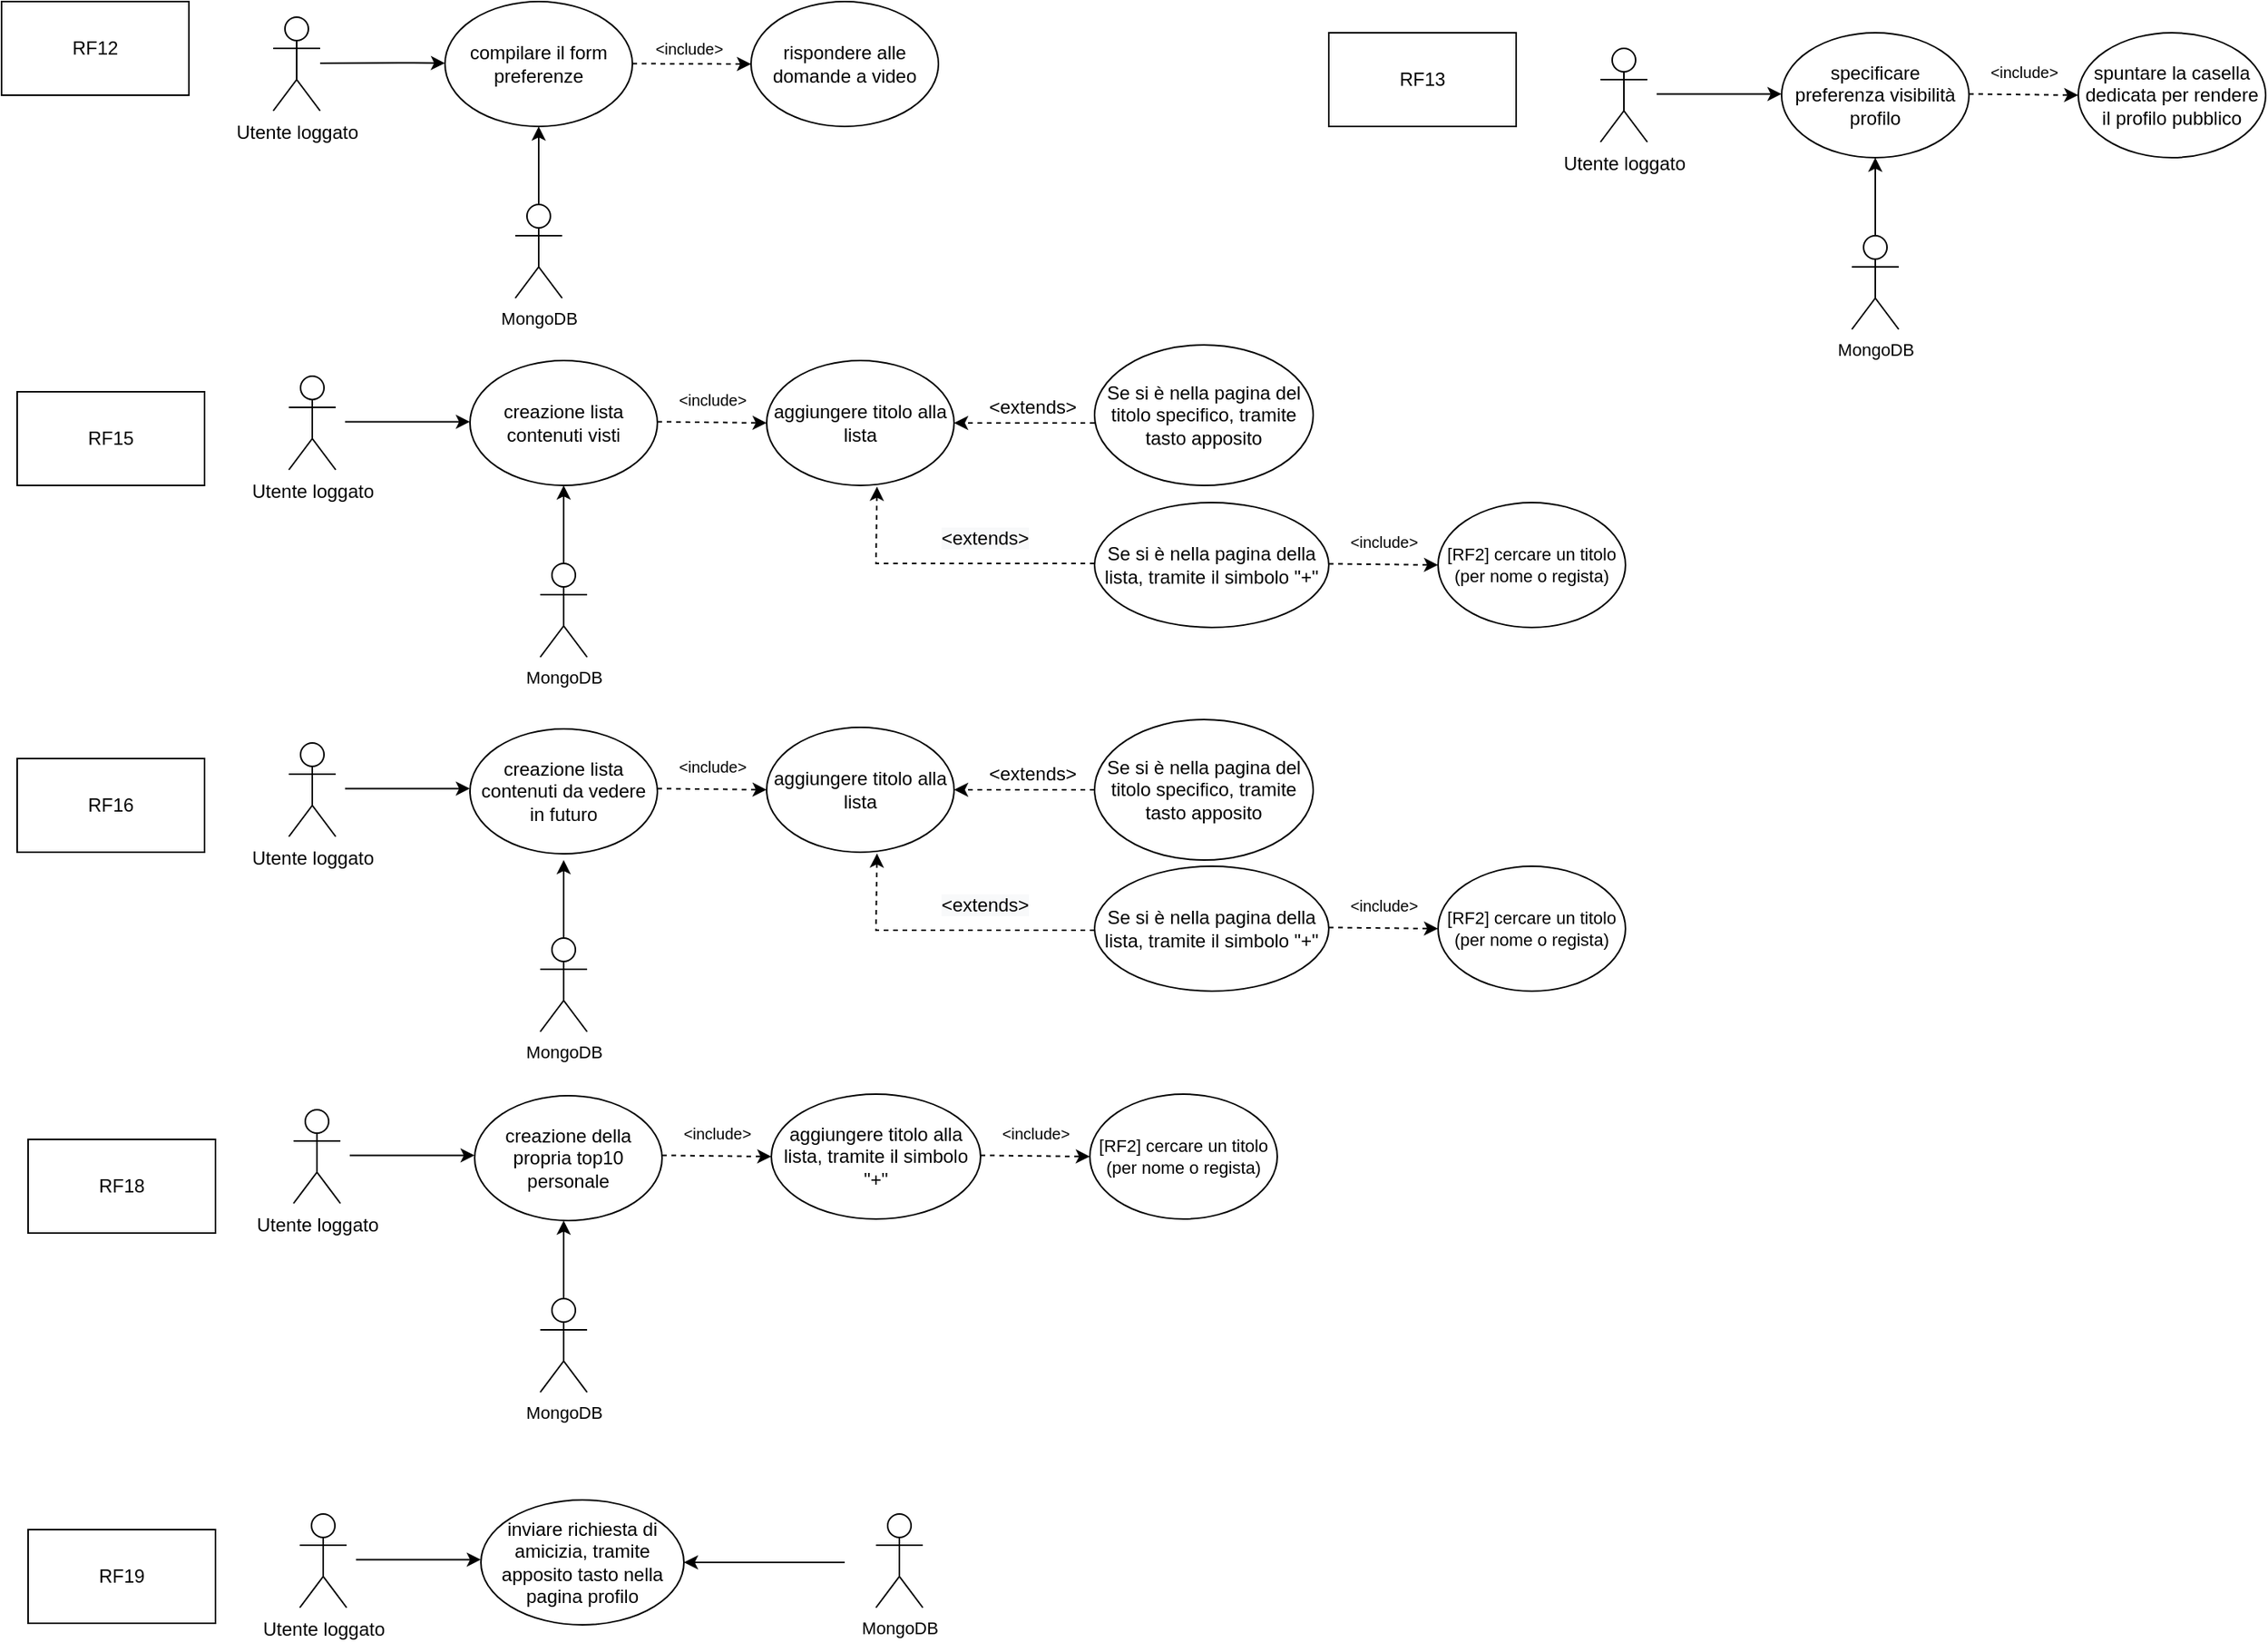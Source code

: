 <mxfile version="20.5.1" type="github">
  <diagram id="cgUuFQFdSpiGEiJiPskD" name="Pagina-1">
    <mxGraphModel dx="1256" dy="1016" grid="1" gridSize="10" guides="1" tooltips="1" connect="1" arrows="1" fold="1" page="1" pageScale="1" pageWidth="827" pageHeight="1169" math="0" shadow="0">
      <root>
        <mxCell id="0" />
        <mxCell id="1" parent="0" />
        <mxCell id="hTEOKCXMbIrAF3QXcVuG-1" value="Utente loggato" style="shape=umlActor;verticalLabelPosition=bottom;verticalAlign=top;html=1;outlineConnect=0;" parent="1" vertex="1">
          <mxGeometry x="184" y="20" width="30" height="60" as="geometry" />
        </mxCell>
        <mxCell id="hTEOKCXMbIrAF3QXcVuG-3" value="Utente loggato" style="shape=umlActor;verticalLabelPosition=bottom;verticalAlign=top;html=1;outlineConnect=0;" parent="1" vertex="1">
          <mxGeometry x="1034" y="40" width="30" height="60" as="geometry" />
        </mxCell>
        <mxCell id="hTEOKCXMbIrAF3QXcVuG-6" value="compilare il form preferenze" style="ellipse;whiteSpace=wrap;html=1;" parent="1" vertex="1">
          <mxGeometry x="294" y="10" width="120" height="80" as="geometry" />
        </mxCell>
        <mxCell id="hTEOKCXMbIrAF3QXcVuG-7" value="specificare preferenza visibilità profilo" style="ellipse;whiteSpace=wrap;html=1;" parent="1" vertex="1">
          <mxGeometry x="1150" y="30" width="120" height="80" as="geometry" />
        </mxCell>
        <mxCell id="hTEOKCXMbIrAF3QXcVuG-8" value="RF12" style="rounded=0;whiteSpace=wrap;html=1;" parent="1" vertex="1">
          <mxGeometry x="10" y="10" width="120" height="60" as="geometry" />
        </mxCell>
        <mxCell id="hTEOKCXMbIrAF3QXcVuG-9" value="RF13" style="rounded=0;whiteSpace=wrap;html=1;" parent="1" vertex="1">
          <mxGeometry x="860" y="30" width="120" height="60" as="geometry" />
        </mxCell>
        <mxCell id="hTEOKCXMbIrAF3QXcVuG-10" value="" style="endArrow=classic;html=1;rounded=0;" parent="1" edge="1">
          <mxGeometry width="50" height="50" relative="1" as="geometry">
            <mxPoint x="1070" y="69.23" as="sourcePoint" />
            <mxPoint x="1150" y="69.23" as="targetPoint" />
          </mxGeometry>
        </mxCell>
        <mxCell id="hTEOKCXMbIrAF3QXcVuG-12" value="" style="endArrow=classic;html=1;rounded=0;" parent="1" edge="1">
          <mxGeometry width="50" height="50" relative="1" as="geometry">
            <mxPoint x="214" y="49.46" as="sourcePoint" />
            <mxPoint x="294" y="49.46" as="targetPoint" />
            <Array as="points">
              <mxPoint x="274" y="49.23" />
            </Array>
          </mxGeometry>
        </mxCell>
        <mxCell id="hTEOKCXMbIrAF3QXcVuG-16" value="" style="endArrow=classic;html=1;rounded=0;dashed=1;" parent="1" edge="1">
          <mxGeometry width="50" height="50" relative="1" as="geometry">
            <mxPoint x="414" y="49.76" as="sourcePoint" />
            <mxPoint x="490" y="50" as="targetPoint" />
          </mxGeometry>
        </mxCell>
        <mxCell id="hTEOKCXMbIrAF3QXcVuG-17" value="&lt;font style=&quot;font-size: 10px;&quot;&gt;&amp;lt;include&amp;gt;&lt;/font&gt;" style="text;html=1;align=center;verticalAlign=middle;resizable=0;points=[];autosize=1;strokeColor=none;fillColor=none;" parent="1" vertex="1">
          <mxGeometry x="415" y="25" width="70" height="30" as="geometry" />
        </mxCell>
        <mxCell id="hTEOKCXMbIrAF3QXcVuG-18" value="&lt;font style=&quot;font-size: 12px;&quot;&gt;spuntare la casella dedicata per rendere il profilo pubblico&lt;/font&gt;" style="ellipse;whiteSpace=wrap;html=1;fontSize=10;" parent="1" vertex="1">
          <mxGeometry x="1340" y="30" width="120" height="80" as="geometry" />
        </mxCell>
        <mxCell id="hTEOKCXMbIrAF3QXcVuG-19" value="&lt;font style=&quot;font-size: 10px;&quot;&gt;&amp;lt;include&amp;gt;&lt;/font&gt;" style="text;html=1;align=center;verticalAlign=middle;resizable=0;points=[];autosize=1;strokeColor=none;fillColor=none;" parent="1" vertex="1">
          <mxGeometry x="1270" y="40" width="70" height="30" as="geometry" />
        </mxCell>
        <mxCell id="hTEOKCXMbIrAF3QXcVuG-20" value="" style="endArrow=classic;html=1;rounded=0;dashed=1;fontSize=10;entryX=1;entryY=1;entryDx=0;entryDy=0;entryPerimeter=0;" parent="1" target="hTEOKCXMbIrAF3QXcVuG-19" edge="1">
          <mxGeometry width="50" height="50" relative="1" as="geometry">
            <mxPoint x="1270" y="69.2" as="sourcePoint" />
            <mxPoint x="1330" y="69.2" as="targetPoint" />
          </mxGeometry>
        </mxCell>
        <mxCell id="hTEOKCXMbIrAF3QXcVuG-21" value="&lt;font style=&quot;font-size: 12px;&quot;&gt;rispondere alle domande a video&lt;/font&gt;" style="ellipse;whiteSpace=wrap;html=1;fontSize=10;" parent="1" vertex="1">
          <mxGeometry x="490" y="10" width="120" height="80" as="geometry" />
        </mxCell>
        <mxCell id="hTEOKCXMbIrAF3QXcVuG-22" value="RF15" style="rounded=0;whiteSpace=wrap;html=1;fontSize=12;" parent="1" vertex="1">
          <mxGeometry x="20" y="260" width="120" height="60" as="geometry" />
        </mxCell>
        <mxCell id="hTEOKCXMbIrAF3QXcVuG-23" value="Utente loggato" style="shape=umlActor;verticalLabelPosition=bottom;verticalAlign=top;html=1;outlineConnect=0;" parent="1" vertex="1">
          <mxGeometry x="194" y="250" width="30" height="60" as="geometry" />
        </mxCell>
        <mxCell id="hTEOKCXMbIrAF3QXcVuG-24" value="creazione lista contenuti visti" style="ellipse;whiteSpace=wrap;html=1;" parent="1" vertex="1">
          <mxGeometry x="310" y="240" width="120" height="80" as="geometry" />
        </mxCell>
        <mxCell id="hTEOKCXMbIrAF3QXcVuG-25" value="" style="endArrow=classic;html=1;rounded=0;" parent="1" edge="1">
          <mxGeometry width="50" height="50" relative="1" as="geometry">
            <mxPoint x="230" y="279.23" as="sourcePoint" />
            <mxPoint x="310" y="279.23" as="targetPoint" />
          </mxGeometry>
        </mxCell>
        <mxCell id="hTEOKCXMbIrAF3QXcVuG-26" value="&lt;span style=&quot;font-size: 12px;&quot;&gt;aggiungere titolo alla lista&lt;/span&gt;" style="ellipse;whiteSpace=wrap;html=1;fontSize=10;" parent="1" vertex="1">
          <mxGeometry x="500" y="240" width="120" height="80" as="geometry" />
        </mxCell>
        <mxCell id="hTEOKCXMbIrAF3QXcVuG-27" value="&lt;font style=&quot;font-size: 10px;&quot;&gt;&amp;lt;include&amp;gt;&lt;/font&gt;" style="text;html=1;align=center;verticalAlign=middle;resizable=0;points=[];autosize=1;strokeColor=none;fillColor=none;" parent="1" vertex="1">
          <mxGeometry x="430" y="250" width="70" height="30" as="geometry" />
        </mxCell>
        <mxCell id="hTEOKCXMbIrAF3QXcVuG-28" value="" style="endArrow=classic;html=1;rounded=0;dashed=1;fontSize=10;entryX=1;entryY=1;entryDx=0;entryDy=0;entryPerimeter=0;" parent="1" target="hTEOKCXMbIrAF3QXcVuG-27" edge="1">
          <mxGeometry width="50" height="50" relative="1" as="geometry">
            <mxPoint x="430" y="279.2" as="sourcePoint" />
            <mxPoint x="490" y="279.2" as="targetPoint" />
          </mxGeometry>
        </mxCell>
        <mxCell id="hTEOKCXMbIrAF3QXcVuG-29" value="" style="endArrow=classic;html=1;rounded=0;dashed=1;fontSize=12;" parent="1" edge="1">
          <mxGeometry width="50" height="50" relative="1" as="geometry">
            <mxPoint x="710" y="280" as="sourcePoint" />
            <mxPoint x="620" y="280" as="targetPoint" />
          </mxGeometry>
        </mxCell>
        <mxCell id="hTEOKCXMbIrAF3QXcVuG-30" value="" style="endArrow=classic;html=1;rounded=0;dashed=1;fontSize=12;entryX=0.589;entryY=1.01;entryDx=0;entryDy=0;entryPerimeter=0;" parent="1" target="hTEOKCXMbIrAF3QXcVuG-26" edge="1">
          <mxGeometry width="50" height="50" relative="1" as="geometry">
            <mxPoint x="710" y="370" as="sourcePoint" />
            <mxPoint x="580" y="330" as="targetPoint" />
            <Array as="points">
              <mxPoint x="570" y="370" />
            </Array>
          </mxGeometry>
        </mxCell>
        <mxCell id="hTEOKCXMbIrAF3QXcVuG-31" value="Se si è nella pagina del titolo specifico, tramite tasto apposito" style="ellipse;whiteSpace=wrap;html=1;fontSize=12;" parent="1" vertex="1">
          <mxGeometry x="710" y="230" width="140" height="90" as="geometry" />
        </mxCell>
        <mxCell id="hTEOKCXMbIrAF3QXcVuG-32" value="Se si è nella pagina della lista, tramite il simbolo &quot;+&quot;" style="ellipse;whiteSpace=wrap;html=1;fontSize=12;" parent="1" vertex="1">
          <mxGeometry x="710" y="331" width="150" height="80" as="geometry" />
        </mxCell>
        <mxCell id="hTEOKCXMbIrAF3QXcVuG-33" value="&amp;lt;extends&amp;gt;" style="text;html=1;align=center;verticalAlign=middle;resizable=0;points=[];autosize=1;strokeColor=none;fillColor=none;fontSize=12;" parent="1" vertex="1">
          <mxGeometry x="630" y="255" width="80" height="30" as="geometry" />
        </mxCell>
        <mxCell id="hTEOKCXMbIrAF3QXcVuG-34" value="&lt;span style=&quot;color: rgb(0, 0, 0); font-family: Helvetica; font-size: 12px; font-style: normal; font-variant-ligatures: normal; font-variant-caps: normal; font-weight: 400; letter-spacing: normal; orphans: 2; text-align: center; text-indent: 0px; text-transform: none; widows: 2; word-spacing: 0px; -webkit-text-stroke-width: 0px; background-color: rgb(248, 249, 250); text-decoration-thickness: initial; text-decoration-style: initial; text-decoration-color: initial; float: none; display: inline !important;&quot;&gt;&amp;lt;extends&amp;gt;&lt;/span&gt;" style="text;whiteSpace=wrap;html=1;fontSize=12;" parent="1" vertex="1">
          <mxGeometry x="610" y="340" width="90" height="40" as="geometry" />
        </mxCell>
        <mxCell id="hTEOKCXMbIrAF3QXcVuG-35" value="RF16" style="rounded=0;whiteSpace=wrap;html=1;fontSize=12;" parent="1" vertex="1">
          <mxGeometry x="20" y="495" width="120" height="60" as="geometry" />
        </mxCell>
        <mxCell id="hTEOKCXMbIrAF3QXcVuG-36" value="Utente loggato" style="shape=umlActor;verticalLabelPosition=bottom;verticalAlign=top;html=1;outlineConnect=0;" parent="1" vertex="1">
          <mxGeometry x="194" y="485" width="30" height="60" as="geometry" />
        </mxCell>
        <mxCell id="hTEOKCXMbIrAF3QXcVuG-37" value="" style="endArrow=classic;html=1;rounded=0;" parent="1" edge="1">
          <mxGeometry width="50" height="50" relative="1" as="geometry">
            <mxPoint x="230" y="514.23" as="sourcePoint" />
            <mxPoint x="310" y="514.23" as="targetPoint" />
          </mxGeometry>
        </mxCell>
        <mxCell id="hTEOKCXMbIrAF3QXcVuG-38" value="&lt;font style=&quot;font-size: 10px;&quot;&gt;&amp;lt;include&amp;gt;&lt;/font&gt;" style="text;html=1;align=center;verticalAlign=middle;resizable=0;points=[];autosize=1;strokeColor=none;fillColor=none;" parent="1" vertex="1">
          <mxGeometry x="430" y="485" width="70" height="30" as="geometry" />
        </mxCell>
        <mxCell id="hTEOKCXMbIrAF3QXcVuG-39" value="" style="endArrow=classic;html=1;rounded=0;dashed=1;fontSize=10;entryX=1;entryY=1;entryDx=0;entryDy=0;entryPerimeter=0;" parent="1" target="hTEOKCXMbIrAF3QXcVuG-38" edge="1">
          <mxGeometry width="50" height="50" relative="1" as="geometry">
            <mxPoint x="430" y="514.2" as="sourcePoint" />
            <mxPoint x="490" y="514.2" as="targetPoint" />
          </mxGeometry>
        </mxCell>
        <mxCell id="hTEOKCXMbIrAF3QXcVuG-40" value="" style="endArrow=classic;html=1;rounded=0;dashed=1;fontSize=12;" parent="1" edge="1">
          <mxGeometry width="50" height="50" relative="1" as="geometry">
            <mxPoint x="710.0" y="515" as="sourcePoint" />
            <mxPoint x="620.0" y="515" as="targetPoint" />
          </mxGeometry>
        </mxCell>
        <mxCell id="hTEOKCXMbIrAF3QXcVuG-41" value="" style="endArrow=classic;html=1;rounded=0;dashed=1;fontSize=12;entryX=0.589;entryY=1.01;entryDx=0;entryDy=0;entryPerimeter=0;" parent="1" edge="1">
          <mxGeometry width="50" height="50" relative="1" as="geometry">
            <mxPoint x="710.0" y="605" as="sourcePoint" />
            <mxPoint x="570.68" y="555.8" as="targetPoint" />
            <Array as="points">
              <mxPoint x="570" y="605" />
            </Array>
          </mxGeometry>
        </mxCell>
        <mxCell id="hTEOKCXMbIrAF3QXcVuG-42" value="Se si è nella pagina della lista, tramite il simbolo &quot;+&quot;" style="ellipse;whiteSpace=wrap;html=1;fontSize=12;" parent="1" vertex="1">
          <mxGeometry x="710" y="564" width="150" height="80" as="geometry" />
        </mxCell>
        <mxCell id="hTEOKCXMbIrAF3QXcVuG-43" value="&amp;lt;extends&amp;gt;" style="text;html=1;align=center;verticalAlign=middle;resizable=0;points=[];autosize=1;strokeColor=none;fillColor=none;fontSize=12;" parent="1" vertex="1">
          <mxGeometry x="630" y="490" width="80" height="30" as="geometry" />
        </mxCell>
        <mxCell id="hTEOKCXMbIrAF3QXcVuG-44" value="&lt;span style=&quot;color: rgb(0, 0, 0); font-family: Helvetica; font-size: 12px; font-style: normal; font-variant-ligatures: normal; font-variant-caps: normal; font-weight: 400; letter-spacing: normal; orphans: 2; text-align: center; text-indent: 0px; text-transform: none; widows: 2; word-spacing: 0px; -webkit-text-stroke-width: 0px; background-color: rgb(248, 249, 250); text-decoration-thickness: initial; text-decoration-style: initial; text-decoration-color: initial; float: none; display: inline !important;&quot;&gt;&amp;lt;extends&amp;gt;&lt;/span&gt;" style="text;whiteSpace=wrap;html=1;fontSize=12;" parent="1" vertex="1">
          <mxGeometry x="610" y="575" width="90" height="40" as="geometry" />
        </mxCell>
        <mxCell id="hTEOKCXMbIrAF3QXcVuG-45" value="creazione lista contenuti da vedere in futuro" style="ellipse;whiteSpace=wrap;html=1;" parent="1" vertex="1">
          <mxGeometry x="310" y="476" width="120" height="80" as="geometry" />
        </mxCell>
        <mxCell id="hTEOKCXMbIrAF3QXcVuG-46" value="&lt;span style=&quot;font-size: 12px;&quot;&gt;aggiungere titolo alla lista&lt;/span&gt;" style="ellipse;whiteSpace=wrap;html=1;fontSize=10;" parent="1" vertex="1">
          <mxGeometry x="500" y="475" width="120" height="80" as="geometry" />
        </mxCell>
        <mxCell id="hTEOKCXMbIrAF3QXcVuG-47" value="Se si è nella pagina del titolo specifico, tramite tasto apposito" style="ellipse;whiteSpace=wrap;html=1;fontSize=12;" parent="1" vertex="1">
          <mxGeometry x="710" y="470" width="140" height="90" as="geometry" />
        </mxCell>
        <mxCell id="hTEOKCXMbIrAF3QXcVuG-48" value="Utente loggato" style="shape=umlActor;verticalLabelPosition=bottom;verticalAlign=top;html=1;outlineConnect=0;" parent="1" vertex="1">
          <mxGeometry x="197" y="720" width="30" height="60" as="geometry" />
        </mxCell>
        <mxCell id="hTEOKCXMbIrAF3QXcVuG-49" value="" style="endArrow=classic;html=1;rounded=0;" parent="1" edge="1">
          <mxGeometry width="50" height="50" relative="1" as="geometry">
            <mxPoint x="233" y="749.23" as="sourcePoint" />
            <mxPoint x="313" y="749.23" as="targetPoint" />
          </mxGeometry>
        </mxCell>
        <mxCell id="hTEOKCXMbIrAF3QXcVuG-50" value="&lt;font style=&quot;font-size: 10px;&quot;&gt;&amp;lt;include&amp;gt;&lt;/font&gt;" style="text;html=1;align=center;verticalAlign=middle;resizable=0;points=[];autosize=1;strokeColor=none;fillColor=none;" parent="1" vertex="1">
          <mxGeometry x="433" y="720" width="70" height="30" as="geometry" />
        </mxCell>
        <mxCell id="hTEOKCXMbIrAF3QXcVuG-51" value="" style="endArrow=classic;html=1;rounded=0;dashed=1;fontSize=10;entryX=1;entryY=1;entryDx=0;entryDy=0;entryPerimeter=0;" parent="1" target="hTEOKCXMbIrAF3QXcVuG-50" edge="1">
          <mxGeometry width="50" height="50" relative="1" as="geometry">
            <mxPoint x="433" y="749.2" as="sourcePoint" />
            <mxPoint x="493" y="749.2" as="targetPoint" />
          </mxGeometry>
        </mxCell>
        <mxCell id="hTEOKCXMbIrAF3QXcVuG-57" value="creazione della propria top10 personale" style="ellipse;whiteSpace=wrap;html=1;" parent="1" vertex="1">
          <mxGeometry x="313" y="711" width="120" height="80" as="geometry" />
        </mxCell>
        <mxCell id="hTEOKCXMbIrAF3QXcVuG-58" value="&lt;span style=&quot;font-size: 12px;&quot;&gt;aggiungere titolo alla lista, tramite il simbolo &quot;+&quot;&lt;/span&gt;" style="ellipse;whiteSpace=wrap;html=1;fontSize=10;" parent="1" vertex="1">
          <mxGeometry x="503" y="710" width="134" height="80" as="geometry" />
        </mxCell>
        <mxCell id="hTEOKCXMbIrAF3QXcVuG-60" value="RF18" style="rounded=0;whiteSpace=wrap;html=1;fontSize=12;" parent="1" vertex="1">
          <mxGeometry x="27" y="739" width="120" height="60" as="geometry" />
        </mxCell>
        <mxCell id="hTEOKCXMbIrAF3QXcVuG-62" value="RF19" style="rounded=0;whiteSpace=wrap;html=1;fontSize=12;" parent="1" vertex="1">
          <mxGeometry x="27" y="989" width="120" height="60" as="geometry" />
        </mxCell>
        <mxCell id="hTEOKCXMbIrAF3QXcVuG-63" value="Utente loggato" style="shape=umlActor;verticalLabelPosition=bottom;verticalAlign=top;html=1;outlineConnect=0;" parent="1" vertex="1">
          <mxGeometry x="201" y="979" width="30" height="60" as="geometry" />
        </mxCell>
        <mxCell id="hTEOKCXMbIrAF3QXcVuG-64" value="" style="endArrow=classic;html=1;rounded=0;" parent="1" edge="1">
          <mxGeometry width="50" height="50" relative="1" as="geometry">
            <mxPoint x="237" y="1008.23" as="sourcePoint" />
            <mxPoint x="317" y="1008.23" as="targetPoint" />
          </mxGeometry>
        </mxCell>
        <mxCell id="hTEOKCXMbIrAF3QXcVuG-72" value="inviare richiesta di amicizia, tramite apposito tasto nella pagina profilo" style="ellipse;whiteSpace=wrap;html=1;" parent="1" vertex="1">
          <mxGeometry x="317" y="970" width="130" height="80" as="geometry" />
        </mxCell>
        <mxCell id="w7c0RXvmwf8TLFWMbkS8-1" value="&lt;font style=&quot;font-size: 10px;&quot;&gt;&amp;lt;include&amp;gt;&lt;/font&gt;" style="text;html=1;align=center;verticalAlign=middle;resizable=0;points=[];autosize=1;strokeColor=none;fillColor=none;" vertex="1" parent="1">
          <mxGeometry x="860" y="574" width="70" height="30" as="geometry" />
        </mxCell>
        <mxCell id="w7c0RXvmwf8TLFWMbkS8-2" value="" style="endArrow=classic;html=1;rounded=0;dashed=1;fontSize=10;entryX=1;entryY=1;entryDx=0;entryDy=0;entryPerimeter=0;" edge="1" parent="1" target="w7c0RXvmwf8TLFWMbkS8-1">
          <mxGeometry width="50" height="50" relative="1" as="geometry">
            <mxPoint x="860" y="603.2" as="sourcePoint" />
            <mxPoint x="920" y="603.2" as="targetPoint" />
          </mxGeometry>
        </mxCell>
        <mxCell id="w7c0RXvmwf8TLFWMbkS8-3" value="&lt;span style=&quot;font-size: 11px;&quot;&gt;[RF2] cercare un titolo (per nome o regista)&lt;/span&gt;" style="ellipse;whiteSpace=wrap;html=1;fontSize=10;" vertex="1" parent="1">
          <mxGeometry x="930" y="564" width="120" height="80" as="geometry" />
        </mxCell>
        <mxCell id="w7c0RXvmwf8TLFWMbkS8-4" value="&lt;font style=&quot;font-size: 10px;&quot;&gt;&amp;lt;include&amp;gt;&lt;/font&gt;" style="text;html=1;align=center;verticalAlign=middle;resizable=0;points=[];autosize=1;strokeColor=none;fillColor=none;" vertex="1" parent="1">
          <mxGeometry x="860" y="341" width="70" height="30" as="geometry" />
        </mxCell>
        <mxCell id="w7c0RXvmwf8TLFWMbkS8-5" value="" style="endArrow=classic;html=1;rounded=0;dashed=1;fontSize=10;entryX=1;entryY=1;entryDx=0;entryDy=0;entryPerimeter=0;" edge="1" parent="1" target="w7c0RXvmwf8TLFWMbkS8-4">
          <mxGeometry width="50" height="50" relative="1" as="geometry">
            <mxPoint x="860" y="370.2" as="sourcePoint" />
            <mxPoint x="920" y="370.2" as="targetPoint" />
          </mxGeometry>
        </mxCell>
        <mxCell id="w7c0RXvmwf8TLFWMbkS8-6" value="&lt;span style=&quot;font-size: 11px;&quot;&gt;[RF2] cercare un titolo (per nome o regista)&lt;/span&gt;" style="ellipse;whiteSpace=wrap;html=1;fontSize=10;" vertex="1" parent="1">
          <mxGeometry x="930" y="331" width="120" height="80" as="geometry" />
        </mxCell>
        <mxCell id="w7c0RXvmwf8TLFWMbkS8-7" value="&lt;font style=&quot;font-size: 10px;&quot;&gt;&amp;lt;include&amp;gt;&lt;/font&gt;" style="text;html=1;align=center;verticalAlign=middle;resizable=0;points=[];autosize=1;strokeColor=none;fillColor=none;" vertex="1" parent="1">
          <mxGeometry x="637" y="720" width="70" height="30" as="geometry" />
        </mxCell>
        <mxCell id="w7c0RXvmwf8TLFWMbkS8-8" value="" style="endArrow=classic;html=1;rounded=0;dashed=1;fontSize=10;entryX=1;entryY=1;entryDx=0;entryDy=0;entryPerimeter=0;" edge="1" parent="1" target="w7c0RXvmwf8TLFWMbkS8-7">
          <mxGeometry width="50" height="50" relative="1" as="geometry">
            <mxPoint x="637" y="749.2" as="sourcePoint" />
            <mxPoint x="697" y="749.2" as="targetPoint" />
          </mxGeometry>
        </mxCell>
        <mxCell id="w7c0RXvmwf8TLFWMbkS8-9" value="&lt;span style=&quot;font-size: 11px;&quot;&gt;[RF2] cercare un titolo (per nome o regista)&lt;/span&gt;" style="ellipse;whiteSpace=wrap;html=1;fontSize=10;" vertex="1" parent="1">
          <mxGeometry x="707" y="710" width="120" height="80" as="geometry" />
        </mxCell>
        <mxCell id="w7c0RXvmwf8TLFWMbkS8-10" value="MongoDB" style="shape=umlActor;verticalLabelPosition=bottom;verticalAlign=top;html=1;outlineConnect=0;fontSize=11;" vertex="1" parent="1">
          <mxGeometry x="339" y="140" width="30" height="60" as="geometry" />
        </mxCell>
        <mxCell id="w7c0RXvmwf8TLFWMbkS8-11" value="" style="endArrow=classic;html=1;rounded=0;fontSize=11;entryX=0.5;entryY=1;entryDx=0;entryDy=0;exitX=0.5;exitY=0;exitDx=0;exitDy=0;exitPerimeter=0;" edge="1" parent="1" source="w7c0RXvmwf8TLFWMbkS8-10">
          <mxGeometry width="50" height="50" relative="1" as="geometry">
            <mxPoint x="328" y="180" as="sourcePoint" />
            <mxPoint x="354" y="90" as="targetPoint" />
          </mxGeometry>
        </mxCell>
        <mxCell id="w7c0RXvmwf8TLFWMbkS8-12" value="MongoDB" style="shape=umlActor;verticalLabelPosition=bottom;verticalAlign=top;html=1;outlineConnect=0;fontSize=11;" vertex="1" parent="1">
          <mxGeometry x="1195" y="160" width="30" height="60" as="geometry" />
        </mxCell>
        <mxCell id="w7c0RXvmwf8TLFWMbkS8-13" value="" style="endArrow=classic;html=1;rounded=0;fontSize=11;entryX=0.5;entryY=1;entryDx=0;entryDy=0;exitX=0.5;exitY=0;exitDx=0;exitDy=0;exitPerimeter=0;" edge="1" parent="1" source="w7c0RXvmwf8TLFWMbkS8-12">
          <mxGeometry width="50" height="50" relative="1" as="geometry">
            <mxPoint x="1184" y="200" as="sourcePoint" />
            <mxPoint x="1210" y="110" as="targetPoint" />
          </mxGeometry>
        </mxCell>
        <mxCell id="w7c0RXvmwf8TLFWMbkS8-14" value="MongoDB" style="shape=umlActor;verticalLabelPosition=bottom;verticalAlign=top;html=1;outlineConnect=0;fontSize=11;" vertex="1" parent="1">
          <mxGeometry x="355" y="370" width="30" height="60" as="geometry" />
        </mxCell>
        <mxCell id="w7c0RXvmwf8TLFWMbkS8-15" value="" style="endArrow=classic;html=1;rounded=0;fontSize=11;entryX=0.5;entryY=1;entryDx=0;entryDy=0;exitX=0.5;exitY=0;exitDx=0;exitDy=0;exitPerimeter=0;" edge="1" parent="1" source="w7c0RXvmwf8TLFWMbkS8-14">
          <mxGeometry width="50" height="50" relative="1" as="geometry">
            <mxPoint x="344" y="410" as="sourcePoint" />
            <mxPoint x="370" y="320" as="targetPoint" />
          </mxGeometry>
        </mxCell>
        <mxCell id="w7c0RXvmwf8TLFWMbkS8-16" value="MongoDB" style="shape=umlActor;verticalLabelPosition=bottom;verticalAlign=top;html=1;outlineConnect=0;fontSize=11;" vertex="1" parent="1">
          <mxGeometry x="355" y="610" width="30" height="60" as="geometry" />
        </mxCell>
        <mxCell id="w7c0RXvmwf8TLFWMbkS8-17" value="" style="endArrow=classic;html=1;rounded=0;fontSize=11;entryX=0.5;entryY=1;entryDx=0;entryDy=0;exitX=0.5;exitY=0;exitDx=0;exitDy=0;exitPerimeter=0;" edge="1" parent="1" source="w7c0RXvmwf8TLFWMbkS8-16">
          <mxGeometry width="50" height="50" relative="1" as="geometry">
            <mxPoint x="344" y="650" as="sourcePoint" />
            <mxPoint x="370" y="560" as="targetPoint" />
          </mxGeometry>
        </mxCell>
        <mxCell id="w7c0RXvmwf8TLFWMbkS8-18" value="MongoDB" style="shape=umlActor;verticalLabelPosition=bottom;verticalAlign=top;html=1;outlineConnect=0;fontSize=11;" vertex="1" parent="1">
          <mxGeometry x="355" y="841" width="30" height="60" as="geometry" />
        </mxCell>
        <mxCell id="w7c0RXvmwf8TLFWMbkS8-19" value="" style="endArrow=classic;html=1;rounded=0;fontSize=11;entryX=0.5;entryY=1;entryDx=0;entryDy=0;exitX=0.5;exitY=0;exitDx=0;exitDy=0;exitPerimeter=0;" edge="1" parent="1" source="w7c0RXvmwf8TLFWMbkS8-18">
          <mxGeometry width="50" height="50" relative="1" as="geometry">
            <mxPoint x="344" y="881" as="sourcePoint" />
            <mxPoint x="370" y="791" as="targetPoint" />
          </mxGeometry>
        </mxCell>
        <mxCell id="w7c0RXvmwf8TLFWMbkS8-20" value="MongoDB" style="shape=umlActor;verticalLabelPosition=bottom;verticalAlign=top;html=1;outlineConnect=0;fontSize=11;" vertex="1" parent="1">
          <mxGeometry x="570" y="979" width="30" height="60" as="geometry" />
        </mxCell>
        <mxCell id="w7c0RXvmwf8TLFWMbkS8-22" value="" style="endArrow=classic;html=1;rounded=0;entryX=1;entryY=0.5;entryDx=0;entryDy=0;" edge="1" parent="1" target="hTEOKCXMbIrAF3QXcVuG-72">
          <mxGeometry width="50" height="50" relative="1" as="geometry">
            <mxPoint x="550" y="1010" as="sourcePoint" />
            <mxPoint x="590" y="990" as="targetPoint" />
          </mxGeometry>
        </mxCell>
      </root>
    </mxGraphModel>
  </diagram>
</mxfile>
